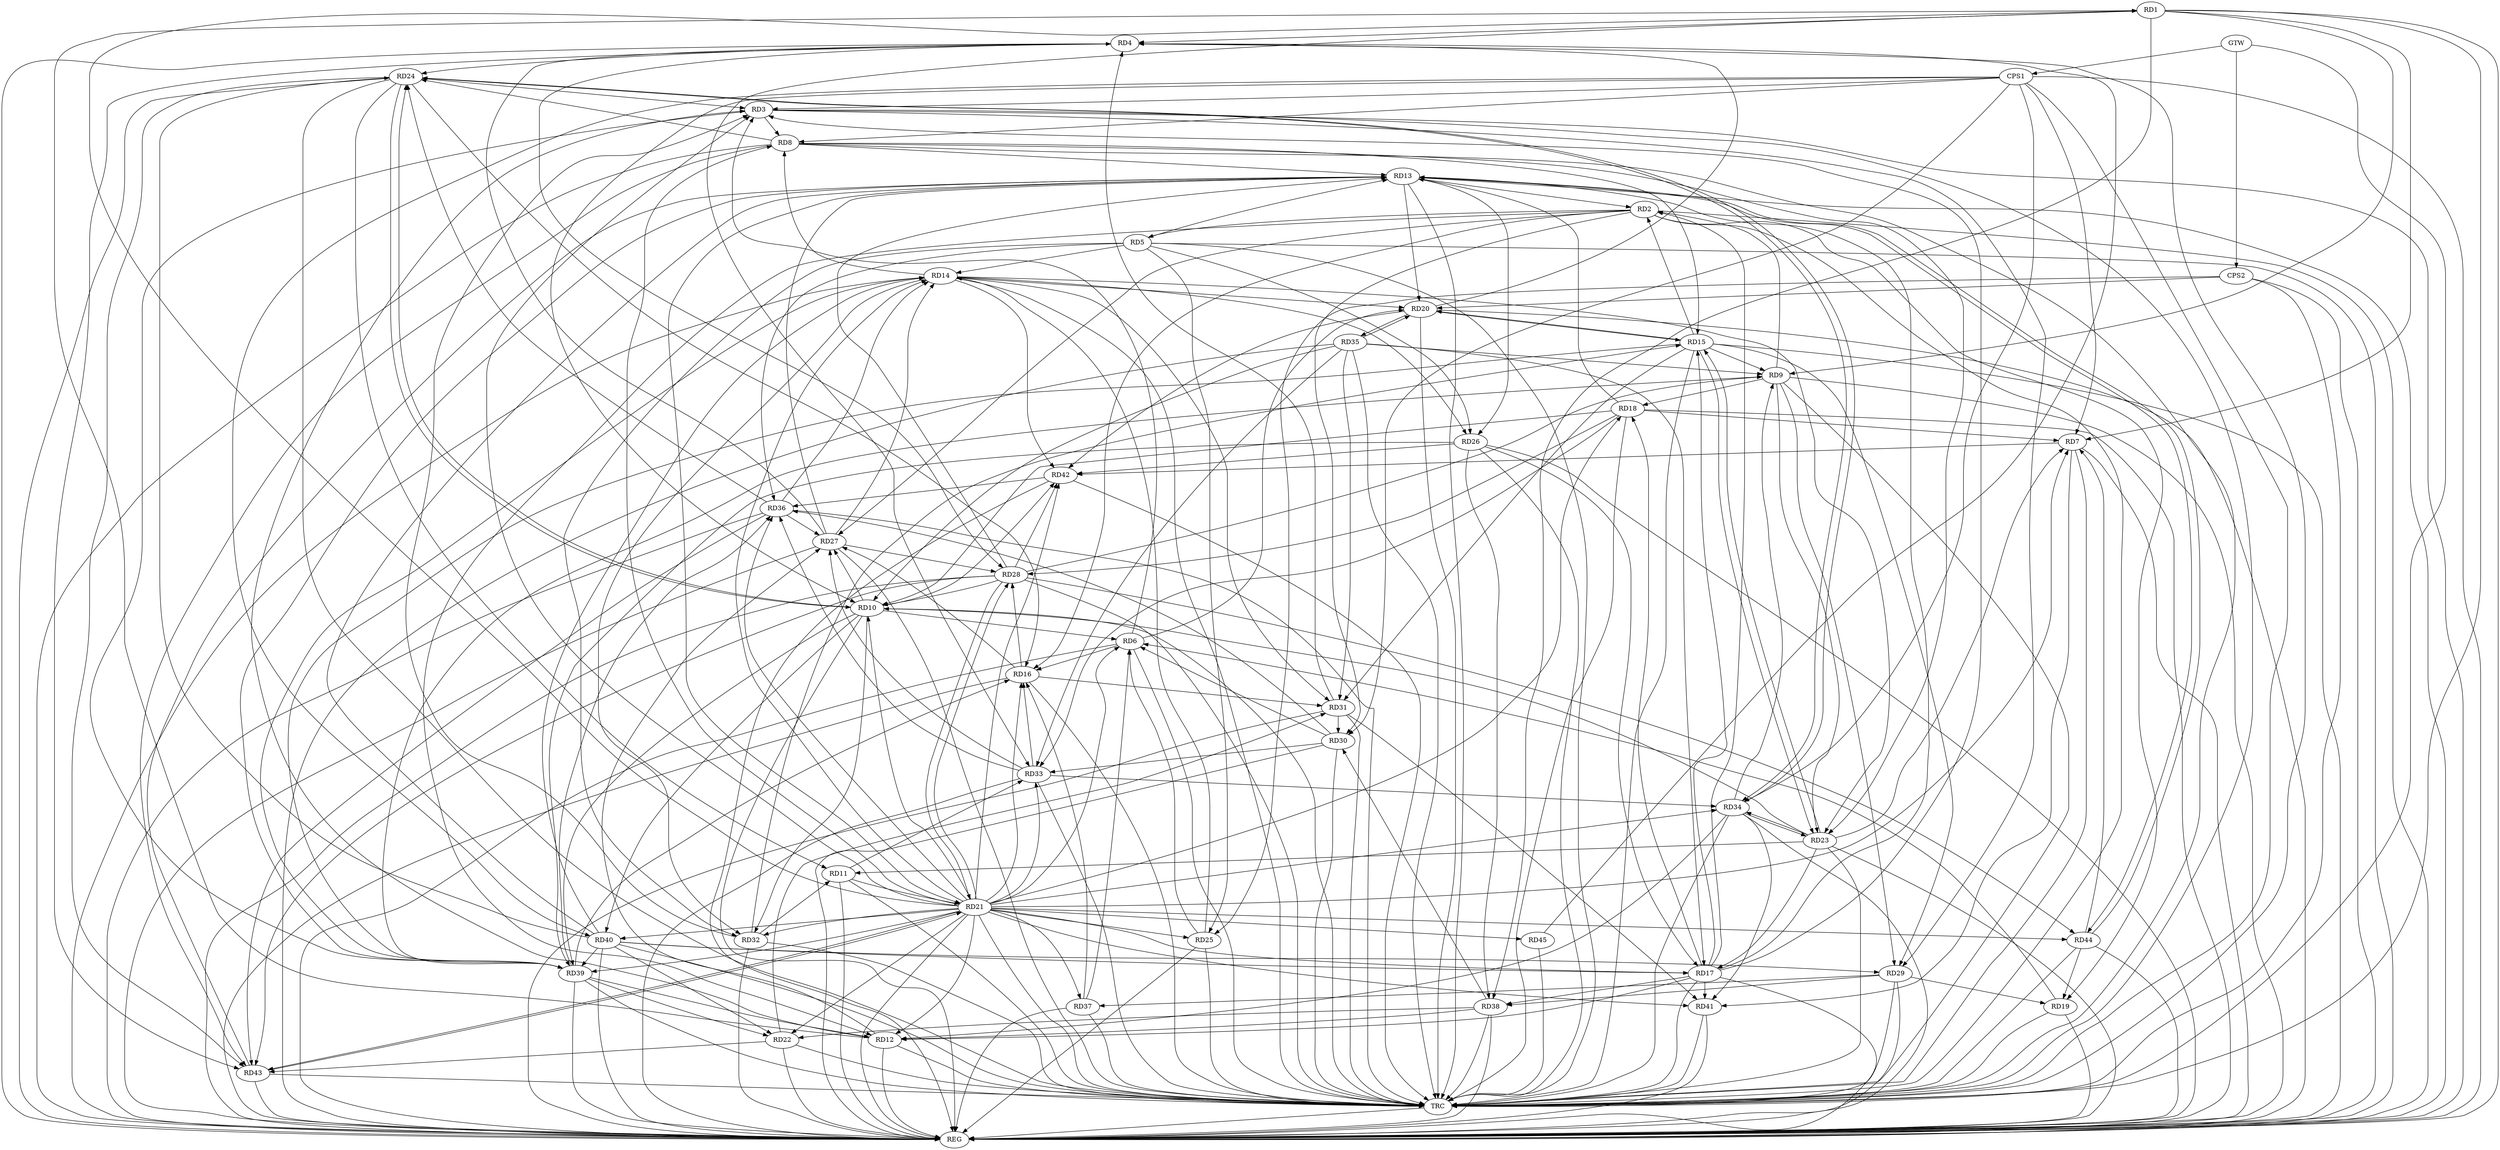 strict digraph G {
  RD1 [ label="RD1" ];
  RD2 [ label="RD2" ];
  RD3 [ label="RD3" ];
  RD4 [ label="RD4" ];
  RD5 [ label="RD5" ];
  RD6 [ label="RD6" ];
  RD7 [ label="RD7" ];
  RD8 [ label="RD8" ];
  RD9 [ label="RD9" ];
  RD10 [ label="RD10" ];
  RD11 [ label="RD11" ];
  RD12 [ label="RD12" ];
  RD13 [ label="RD13" ];
  RD14 [ label="RD14" ];
  RD15 [ label="RD15" ];
  RD16 [ label="RD16" ];
  RD17 [ label="RD17" ];
  RD18 [ label="RD18" ];
  RD19 [ label="RD19" ];
  RD20 [ label="RD20" ];
  RD21 [ label="RD21" ];
  RD22 [ label="RD22" ];
  RD23 [ label="RD23" ];
  RD24 [ label="RD24" ];
  RD25 [ label="RD25" ];
  RD26 [ label="RD26" ];
  RD27 [ label="RD27" ];
  RD28 [ label="RD28" ];
  RD29 [ label="RD29" ];
  RD30 [ label="RD30" ];
  RD31 [ label="RD31" ];
  RD32 [ label="RD32" ];
  RD33 [ label="RD33" ];
  RD34 [ label="RD34" ];
  RD35 [ label="RD35" ];
  RD36 [ label="RD36" ];
  RD37 [ label="RD37" ];
  RD38 [ label="RD38" ];
  RD39 [ label="RD39" ];
  RD40 [ label="RD40" ];
  RD41 [ label="RD41" ];
  RD42 [ label="RD42" ];
  RD43 [ label="RD43" ];
  RD44 [ label="RD44" ];
  RD45 [ label="RD45" ];
  CPS1 [ label="CPS1" ];
  CPS2 [ label="CPS2" ];
  GTW [ label="GTW" ];
  REG [ label="REG" ];
  TRC [ label="TRC" ];
  RD1 -> RD4;
  RD1 -> RD7;
  RD1 -> RD9;
  RD12 -> RD1;
  RD1 -> RD33;
  RD1 -> RD38;
  RD2 -> RD5;
  RD9 -> RD2;
  RD2 -> RD12;
  RD13 -> RD2;
  RD15 -> RD2;
  RD2 -> RD16;
  RD17 -> RD2;
  RD2 -> RD19;
  RD2 -> RD27;
  RD2 -> RD30;
  RD6 -> RD3;
  RD3 -> RD8;
  RD12 -> RD3;
  RD17 -> RD3;
  RD21 -> RD3;
  RD24 -> RD3;
  RD3 -> RD29;
  RD32 -> RD3;
  RD3 -> RD39;
  RD20 -> RD4;
  RD4 -> RD24;
  RD27 -> RD4;
  RD4 -> RD28;
  RD31 -> RD4;
  RD4 -> RD43;
  RD45 -> RD4;
  RD5 -> RD13;
  RD5 -> RD14;
  RD5 -> RD25;
  RD5 -> RD26;
  RD5 -> RD32;
  RD5 -> RD36;
  RD10 -> RD6;
  RD6 -> RD16;
  RD19 -> RD6;
  RD6 -> RD20;
  RD25 -> RD6;
  RD30 -> RD6;
  RD37 -> RD6;
  RD18 -> RD7;
  RD23 -> RD7;
  RD7 -> RD41;
  RD7 -> RD42;
  RD44 -> RD7;
  RD8 -> RD13;
  RD14 -> RD8;
  RD8 -> RD15;
  RD8 -> RD23;
  RD8 -> RD24;
  RD8 -> RD43;
  RD15 -> RD9;
  RD9 -> RD18;
  RD9 -> RD23;
  RD28 -> RD9;
  RD9 -> RD29;
  RD34 -> RD9;
  RD35 -> RD9;
  RD39 -> RD9;
  RD18 -> RD10;
  RD23 -> RD10;
  RD10 -> RD24;
  RD24 -> RD10;
  RD10 -> RD27;
  RD28 -> RD10;
  RD10 -> RD32;
  RD35 -> RD10;
  RD10 -> RD39;
  RD10 -> RD40;
  RD10 -> RD42;
  RD11 -> RD21;
  RD23 -> RD11;
  RD24 -> RD11;
  RD32 -> RD11;
  RD11 -> RD33;
  RD17 -> RD12;
  RD21 -> RD12;
  RD12 -> RD27;
  RD34 -> RD12;
  RD38 -> RD12;
  RD39 -> RD12;
  RD17 -> RD13;
  RD18 -> RD13;
  RD13 -> RD20;
  RD13 -> RD21;
  RD13 -> RD26;
  RD27 -> RD13;
  RD28 -> RD13;
  RD39 -> RD13;
  RD40 -> RD13;
  RD43 -> RD13;
  RD13 -> RD44;
  RD44 -> RD13;
  RD14 -> RD20;
  RD14 -> RD23;
  RD25 -> RD14;
  RD14 -> RD26;
  RD27 -> RD14;
  RD14 -> RD31;
  RD14 -> RD32;
  RD36 -> RD14;
  RD39 -> RD14;
  RD40 -> RD14;
  RD14 -> RD42;
  RD17 -> RD15;
  RD15 -> RD20;
  RD20 -> RD15;
  RD15 -> RD23;
  RD23 -> RD15;
  RD15 -> RD29;
  RD15 -> RD31;
  RD32 -> RD15;
  RD15 -> RD39;
  RD21 -> RD16;
  RD24 -> RD16;
  RD16 -> RD27;
  RD16 -> RD28;
  RD16 -> RD31;
  RD33 -> RD16;
  RD37 -> RD16;
  RD39 -> RD16;
  RD17 -> RD18;
  RD23 -> RD17;
  RD26 -> RD17;
  RD35 -> RD17;
  RD17 -> RD38;
  RD40 -> RD17;
  RD17 -> RD41;
  RD21 -> RD18;
  RD18 -> RD28;
  RD18 -> RD33;
  RD29 -> RD19;
  RD44 -> RD19;
  RD20 -> RD35;
  RD35 -> RD20;
  RD20 -> RD42;
  RD21 -> RD28;
  RD28 -> RD21;
  RD21 -> RD32;
  RD21 -> RD33;
  RD21 -> RD39;
  RD21 -> RD41;
  RD21 -> RD43;
  RD43 -> RD21;
  RD22 -> RD31;
  RD38 -> RD22;
  RD39 -> RD22;
  RD40 -> RD22;
  RD22 -> RD43;
  RD23 -> RD34;
  RD34 -> RD23;
  RD24 -> RD34;
  RD34 -> RD24;
  RD36 -> RD24;
  RD40 -> RD24;
  RD24 -> RD43;
  RD26 -> RD38;
  RD26 -> RD39;
  RD26 -> RD42;
  RD27 -> RD28;
  RD33 -> RD27;
  RD36 -> RD27;
  RD28 -> RD42;
  RD28 -> RD43;
  RD28 -> RD44;
  RD29 -> RD37;
  RD29 -> RD38;
  RD40 -> RD29;
  RD31 -> RD30;
  RD30 -> RD33;
  RD30 -> RD36;
  RD38 -> RD30;
  RD35 -> RD31;
  RD31 -> RD41;
  RD33 -> RD34;
  RD35 -> RD33;
  RD33 -> RD36;
  RD34 -> RD41;
  RD39 -> RD36;
  RD42 -> RD36;
  RD36 -> RD43;
  RD40 -> RD39;
  CPS1 -> RD40;
  CPS1 -> RD10;
  CPS1 -> RD3;
  CPS1 -> RD7;
  CPS1 -> RD34;
  CPS1 -> RD8;
  CPS1 -> RD30;
  CPS2 -> RD20;
  CPS2 -> RD25;
  GTW -> CPS1;
  GTW -> CPS2;
  RD1 -> REG;
  RD2 -> REG;
  RD3 -> REG;
  RD4 -> REG;
  RD5 -> REG;
  RD6 -> REG;
  RD7 -> REG;
  RD8 -> REG;
  RD9 -> REG;
  RD10 -> REG;
  RD11 -> REG;
  RD12 -> REG;
  RD13 -> REG;
  RD14 -> REG;
  RD15 -> REG;
  RD16 -> REG;
  RD17 -> REG;
  RD18 -> REG;
  RD19 -> REG;
  RD20 -> REG;
  RD21 -> REG;
  RD22 -> REG;
  RD23 -> REG;
  RD24 -> REG;
  RD25 -> REG;
  RD26 -> REG;
  RD27 -> REG;
  RD28 -> REG;
  RD29 -> REG;
  RD30 -> REG;
  RD31 -> REG;
  RD32 -> REG;
  RD33 -> REG;
  RD34 -> REG;
  RD35 -> REG;
  RD36 -> REG;
  RD37 -> REG;
  RD38 -> REG;
  RD39 -> REG;
  RD40 -> REG;
  RD41 -> REG;
  RD42 -> REG;
  RD43 -> REG;
  RD44 -> REG;
  CPS1 -> REG;
  CPS2 -> REG;
  RD1 -> TRC;
  RD2 -> TRC;
  RD3 -> TRC;
  RD4 -> TRC;
  RD5 -> TRC;
  RD6 -> TRC;
  RD7 -> TRC;
  RD8 -> TRC;
  RD9 -> TRC;
  RD10 -> TRC;
  RD11 -> TRC;
  RD12 -> TRC;
  RD13 -> TRC;
  RD14 -> TRC;
  RD15 -> TRC;
  RD16 -> TRC;
  RD17 -> TRC;
  RD18 -> TRC;
  RD19 -> TRC;
  RD20 -> TRC;
  RD21 -> TRC;
  RD22 -> TRC;
  RD23 -> TRC;
  RD24 -> TRC;
  RD25 -> TRC;
  RD26 -> TRC;
  RD27 -> TRC;
  RD28 -> TRC;
  RD29 -> TRC;
  RD30 -> TRC;
  RD31 -> TRC;
  RD32 -> TRC;
  RD33 -> TRC;
  RD34 -> TRC;
  RD35 -> TRC;
  RD36 -> TRC;
  RD37 -> TRC;
  RD38 -> TRC;
  RD39 -> TRC;
  RD40 -> TRC;
  RD41 -> TRC;
  RD42 -> TRC;
  RD43 -> TRC;
  RD44 -> TRC;
  RD45 -> TRC;
  CPS1 -> TRC;
  CPS2 -> TRC;
  GTW -> TRC;
  TRC -> REG;
  RD21 -> RD44;
  RD21 -> RD36;
  RD21 -> RD42;
  RD21 -> RD6;
  RD21 -> RD1;
  RD21 -> RD8;
  RD21 -> RD25;
  RD21 -> RD45;
  RD21 -> RD37;
  RD21 -> RD40;
  RD21 -> RD34;
  RD21 -> RD7;
  RD21 -> RD17;
  RD21 -> RD14;
  RD21 -> RD22;
  RD21 -> RD10;
}
